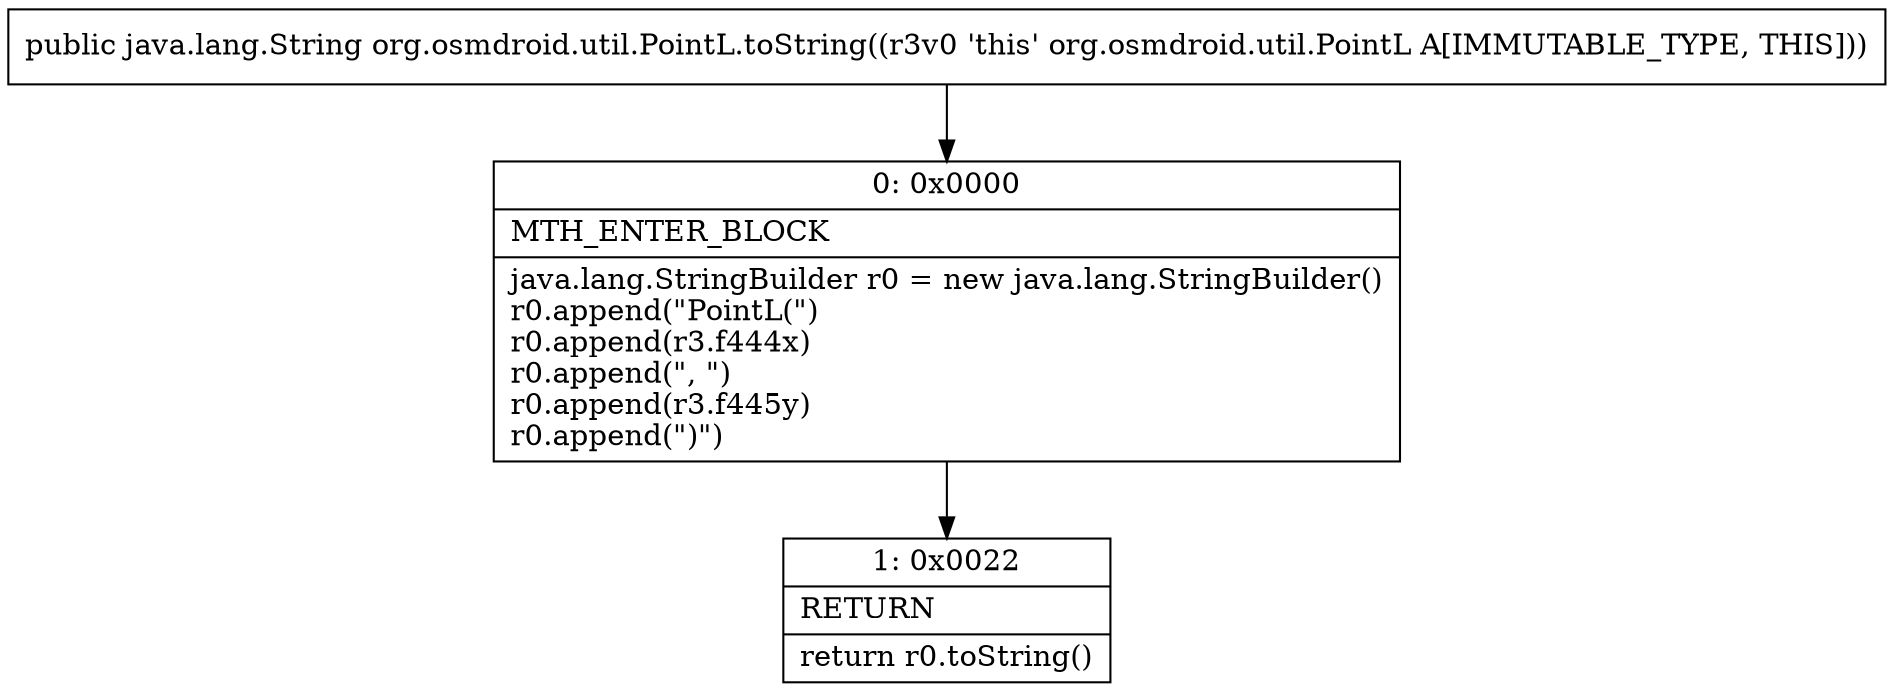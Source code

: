 digraph "CFG fororg.osmdroid.util.PointL.toString()Ljava\/lang\/String;" {
Node_0 [shape=record,label="{0\:\ 0x0000|MTH_ENTER_BLOCK\l|java.lang.StringBuilder r0 = new java.lang.StringBuilder()\lr0.append(\"PointL(\")\lr0.append(r3.f444x)\lr0.append(\", \")\lr0.append(r3.f445y)\lr0.append(\")\")\l}"];
Node_1 [shape=record,label="{1\:\ 0x0022|RETURN\l|return r0.toString()\l}"];
MethodNode[shape=record,label="{public java.lang.String org.osmdroid.util.PointL.toString((r3v0 'this' org.osmdroid.util.PointL A[IMMUTABLE_TYPE, THIS])) }"];
MethodNode -> Node_0;
Node_0 -> Node_1;
}

